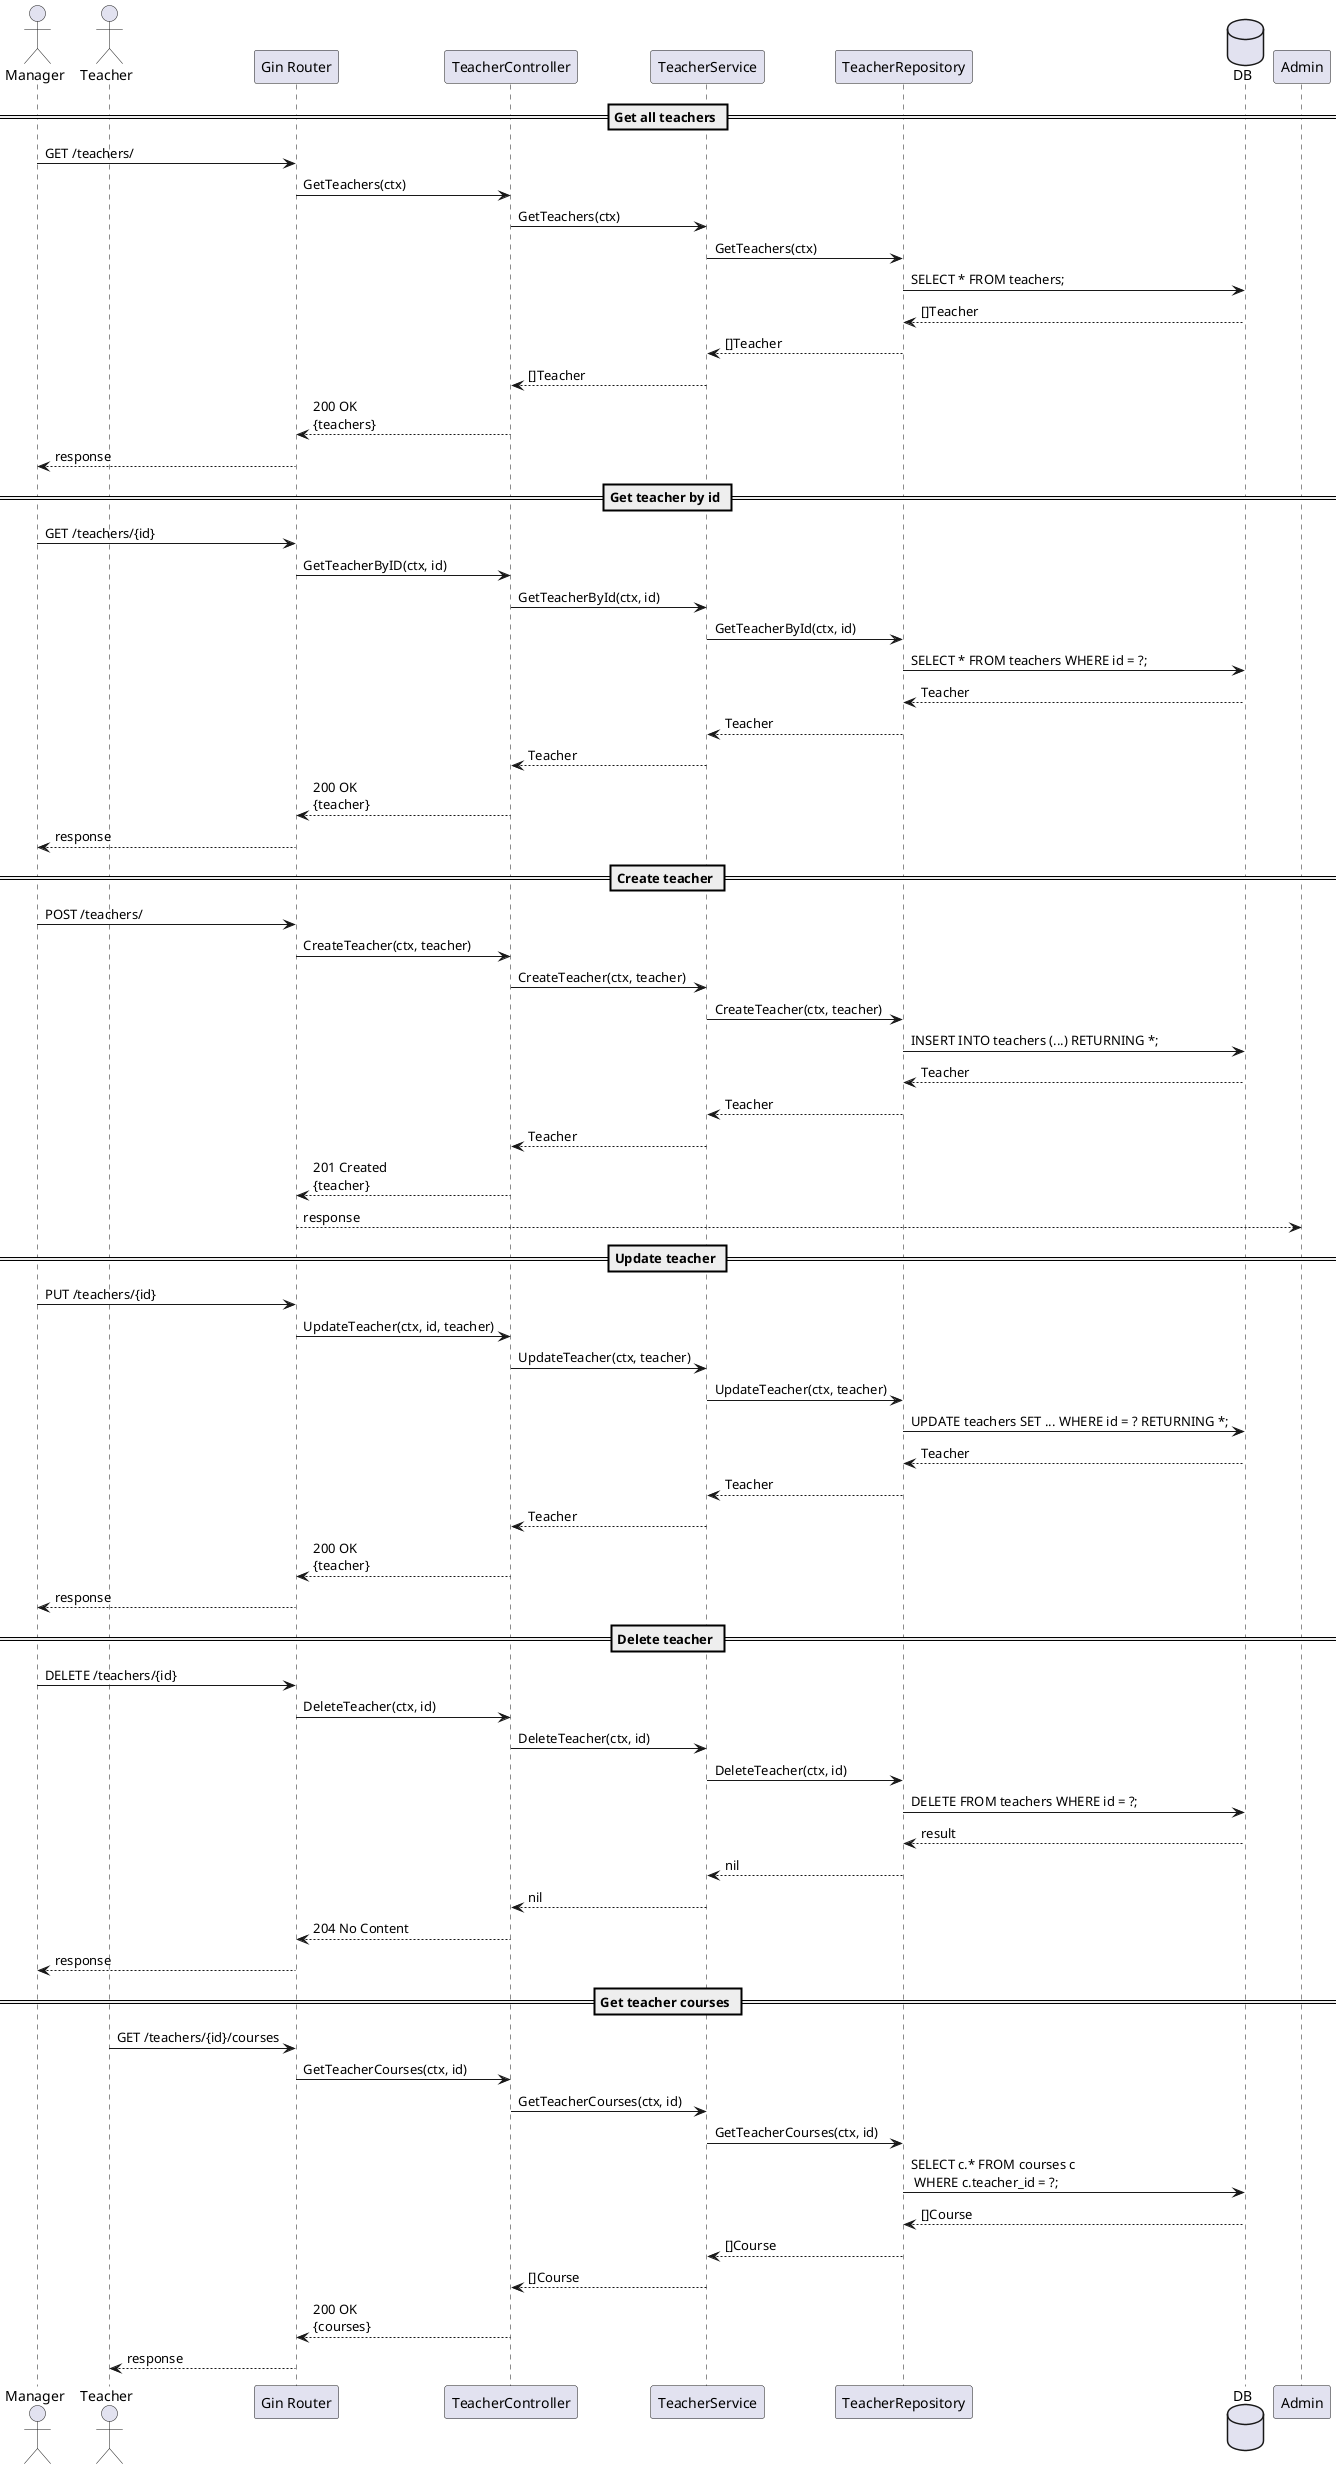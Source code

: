 @startuml TeacherOperations
actor Manager
actor Teacher
participant "Gin Router" as API
participant TeacherController
participant TeacherService
participant TeacherRepository
database DB

== Get all teachers ==
Manager -> API: GET /teachers/
API -> TeacherController: GetTeachers(ctx)
TeacherController -> TeacherService: GetTeachers(ctx)
TeacherService -> TeacherRepository: GetTeachers(ctx)
TeacherRepository -> DB: SELECT * FROM teachers;
DB --> TeacherRepository: []Teacher
TeacherRepository --> TeacherService: []Teacher
TeacherService --> TeacherController: []Teacher
TeacherController --> API: 200 OK\n{teachers}
API --> Manager: response

== Get teacher by id ==
Manager -> API: GET /teachers/{id}
API -> TeacherController: GetTeacherByID(ctx, id)
TeacherController -> TeacherService: GetTeacherById(ctx, id)
TeacherService -> TeacherRepository: GetTeacherById(ctx, id)
TeacherRepository -> DB: SELECT * FROM teachers WHERE id = ?;
DB --> TeacherRepository: Teacher
TeacherRepository --> TeacherService: Teacher
TeacherService --> TeacherController: Teacher
TeacherController --> API: 200 OK\n{teacher}
API --> Manager: response

== Create teacher ==
Manager -> API: POST /teachers/
API -> TeacherController: CreateTeacher(ctx, teacher)
TeacherController -> TeacherService: CreateTeacher(ctx, teacher)
TeacherService -> TeacherRepository: CreateTeacher(ctx, teacher)
TeacherRepository -> DB: INSERT INTO teachers (...) RETURNING *;
DB --> TeacherRepository: Teacher
TeacherRepository --> TeacherService: Teacher
TeacherService --> TeacherController: Teacher
TeacherController --> API: 201 Created\n{teacher}
API --> Admin: response

== Update teacher ==
Manager -> API: PUT /teachers/{id}
API -> TeacherController: UpdateTeacher(ctx, id, teacher)
TeacherController -> TeacherService: UpdateTeacher(ctx, teacher)
TeacherService -> TeacherRepository: UpdateTeacher(ctx, teacher)
TeacherRepository -> DB: UPDATE teachers SET ... WHERE id = ? RETURNING *;
DB --> TeacherRepository: Teacher
TeacherRepository --> TeacherService: Teacher
TeacherService --> TeacherController: Teacher
TeacherController --> API: 200 OK\n{teacher}
API --> Manager: response

== Delete teacher ==
Manager -> API: DELETE /teachers/{id}
API -> TeacherController: DeleteTeacher(ctx, id)
TeacherController -> TeacherService: DeleteTeacher(ctx, id)
TeacherService -> TeacherRepository: DeleteTeacher(ctx, id)
TeacherRepository -> DB: DELETE FROM teachers WHERE id = ?;
DB --> TeacherRepository: result
TeacherRepository --> TeacherService: nil
TeacherService --> TeacherController: nil
TeacherController --> API: 204 No Content
API --> Manager: response

== Get teacher courses ==
Teacher -> API: GET /teachers/{id}/courses
API -> TeacherController: GetTeacherCourses(ctx, id)
TeacherController -> TeacherService: GetTeacherCourses(ctx, id)
TeacherService -> TeacherRepository: GetTeacherCourses(ctx, id)
TeacherRepository -> DB: SELECT c.* FROM courses c\n WHERE c.teacher_id = ?;
DB --> TeacherRepository: []Course
TeacherRepository --> TeacherService: []Course
TeacherService --> TeacherController: []Course
TeacherController --> API: 200 OK\n{courses}
API --> Teacher: response
@enduml